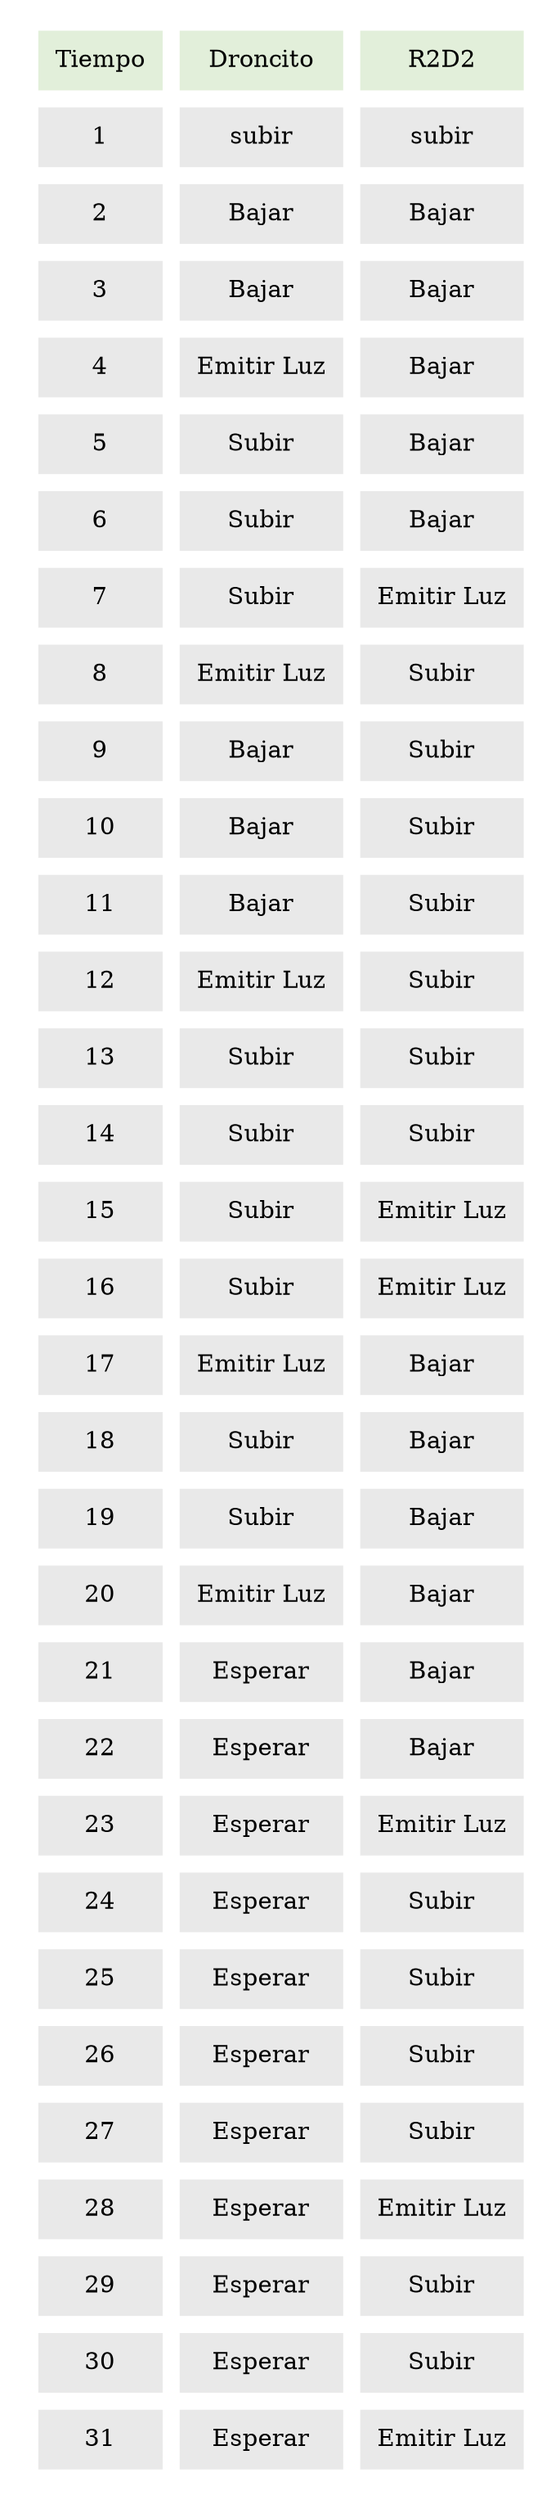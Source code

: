 digraph G { 
a0 [shape = none;label = <
<TABLE border="0" cellspacing="10" cellpadding="10" >
<TR>
<TD  bgcolor="#E2EFDA">Tiempo</TD>
<TD  bgcolor="#E2EFDA">Droncito</TD>
<TD  bgcolor="#E2EFDA">R2D2</TD>
</TR>
<TR>
<TD  bgcolor="#e9e9e9">1</TD>
<TD  bgcolor="#e9e9e9">subir</TD>
<TD  bgcolor="#e9e9e9">subir</TD>
</TR>
<TR>
<TD  bgcolor="#e9e9e9">2</TD>
<TD  bgcolor="#e9e9e9">Bajar</TD>
<TD  bgcolor="#e9e9e9">Bajar</TD>
</TR>
<TR>
<TD  bgcolor="#e9e9e9">3</TD>
<TD  bgcolor="#e9e9e9">Bajar</TD>
<TD  bgcolor="#e9e9e9">Bajar</TD>
</TR>
<TR>
<TD  bgcolor="#e9e9e9">4</TD>
<TD  bgcolor="#e9e9e9">Emitir Luz</TD>
<TD  bgcolor="#e9e9e9">Bajar</TD>
</TR>
<TR>
<TD  bgcolor="#e9e9e9">5</TD>
<TD  bgcolor="#e9e9e9">Subir</TD>
<TD  bgcolor="#e9e9e9">Bajar</TD>
</TR>
<TR>
<TD  bgcolor="#e9e9e9">6</TD>
<TD  bgcolor="#e9e9e9">Subir</TD>
<TD  bgcolor="#e9e9e9">Bajar</TD>
</TR>
<TR>
<TD  bgcolor="#e9e9e9">7</TD>
<TD  bgcolor="#e9e9e9">Subir</TD>
<TD  bgcolor="#e9e9e9">Emitir Luz</TD>
</TR>
<TR>
<TD  bgcolor="#e9e9e9">8</TD>
<TD  bgcolor="#e9e9e9">Emitir Luz</TD>
<TD  bgcolor="#e9e9e9">Subir</TD>
</TR>
<TR>
<TD  bgcolor="#e9e9e9">9</TD>
<TD  bgcolor="#e9e9e9">Bajar</TD>
<TD  bgcolor="#e9e9e9">Subir</TD>
</TR>
<TR>
<TD  bgcolor="#e9e9e9">10</TD>
<TD  bgcolor="#e9e9e9">Bajar</TD>
<TD  bgcolor="#e9e9e9">Subir</TD>
</TR>
<TR>
<TD  bgcolor="#e9e9e9">11</TD>
<TD  bgcolor="#e9e9e9">Bajar</TD>
<TD  bgcolor="#e9e9e9">Subir</TD>
</TR>
<TR>
<TD  bgcolor="#e9e9e9">12</TD>
<TD  bgcolor="#e9e9e9">Emitir Luz</TD>
<TD  bgcolor="#e9e9e9">Subir</TD>
</TR>
<TR>
<TD  bgcolor="#e9e9e9">13</TD>
<TD  bgcolor="#e9e9e9">Subir</TD>
<TD  bgcolor="#e9e9e9">Subir</TD>
</TR>
<TR>
<TD  bgcolor="#e9e9e9">14</TD>
<TD  bgcolor="#e9e9e9">Subir</TD>
<TD  bgcolor="#e9e9e9">Subir</TD>
</TR>
<TR>
<TD  bgcolor="#e9e9e9">15</TD>
<TD  bgcolor="#e9e9e9">Subir</TD>
<TD  bgcolor="#e9e9e9">Emitir Luz</TD>
</TR>
<TR>
<TD  bgcolor="#e9e9e9">16</TD>
<TD  bgcolor="#e9e9e9">Subir</TD>
<TD  bgcolor="#e9e9e9">Emitir Luz</TD>
</TR>
<TR>
<TD  bgcolor="#e9e9e9">17</TD>
<TD  bgcolor="#e9e9e9">Emitir Luz</TD>
<TD  bgcolor="#e9e9e9">Bajar</TD>
</TR>
<TR>
<TD  bgcolor="#e9e9e9">18</TD>
<TD  bgcolor="#e9e9e9">Subir</TD>
<TD  bgcolor="#e9e9e9">Bajar</TD>
</TR>
<TR>
<TD  bgcolor="#e9e9e9">19</TD>
<TD  bgcolor="#e9e9e9">Subir</TD>
<TD  bgcolor="#e9e9e9">Bajar</TD>
</TR>
<TR>
<TD  bgcolor="#e9e9e9">20</TD>
<TD  bgcolor="#e9e9e9">Emitir Luz</TD>
<TD  bgcolor="#e9e9e9">Bajar</TD>
</TR>
<TR>
<TD  bgcolor="#e9e9e9">21</TD>
<TD  bgcolor="#e9e9e9">Esperar</TD>
<TD  bgcolor="#e9e9e9">Bajar</TD>
</TR>
<TR>
<TD  bgcolor="#e9e9e9">22</TD>
<TD  bgcolor="#e9e9e9">Esperar</TD>
<TD  bgcolor="#e9e9e9">Bajar</TD>
</TR>
<TR>
<TD  bgcolor="#e9e9e9">23</TD>
<TD  bgcolor="#e9e9e9">Esperar</TD>
<TD  bgcolor="#e9e9e9">Emitir Luz</TD>
</TR>
<TR>
<TD  bgcolor="#e9e9e9">24</TD>
<TD  bgcolor="#e9e9e9">Esperar</TD>
<TD  bgcolor="#e9e9e9">Subir</TD>
</TR>
<TR>
<TD  bgcolor="#e9e9e9">25</TD>
<TD  bgcolor="#e9e9e9">Esperar</TD>
<TD  bgcolor="#e9e9e9">Subir</TD>
</TR>
<TR>
<TD  bgcolor="#e9e9e9">26</TD>
<TD  bgcolor="#e9e9e9">Esperar</TD>
<TD  bgcolor="#e9e9e9">Subir</TD>
</TR>
<TR>
<TD  bgcolor="#e9e9e9">27</TD>
<TD  bgcolor="#e9e9e9">Esperar</TD>
<TD  bgcolor="#e9e9e9">Subir</TD>
</TR>
<TR>
<TD  bgcolor="#e9e9e9">28</TD>
<TD  bgcolor="#e9e9e9">Esperar</TD>
<TD  bgcolor="#e9e9e9">Emitir Luz</TD>
</TR>
<TR>
<TD  bgcolor="#e9e9e9">29</TD>
<TD  bgcolor="#e9e9e9">Esperar</TD>
<TD  bgcolor="#e9e9e9">Subir</TD>
</TR>
<TR>
<TD  bgcolor="#e9e9e9">30</TD>
<TD  bgcolor="#e9e9e9">Esperar</TD>
<TD  bgcolor="#e9e9e9">Subir</TD>
</TR>
<TR>
<TD  bgcolor="#e9e9e9">31</TD>
<TD  bgcolor="#e9e9e9">Esperar</TD>
<TD  bgcolor="#e9e9e9">Emitir Luz</TD>
</TR>
</TABLE>>;];
}